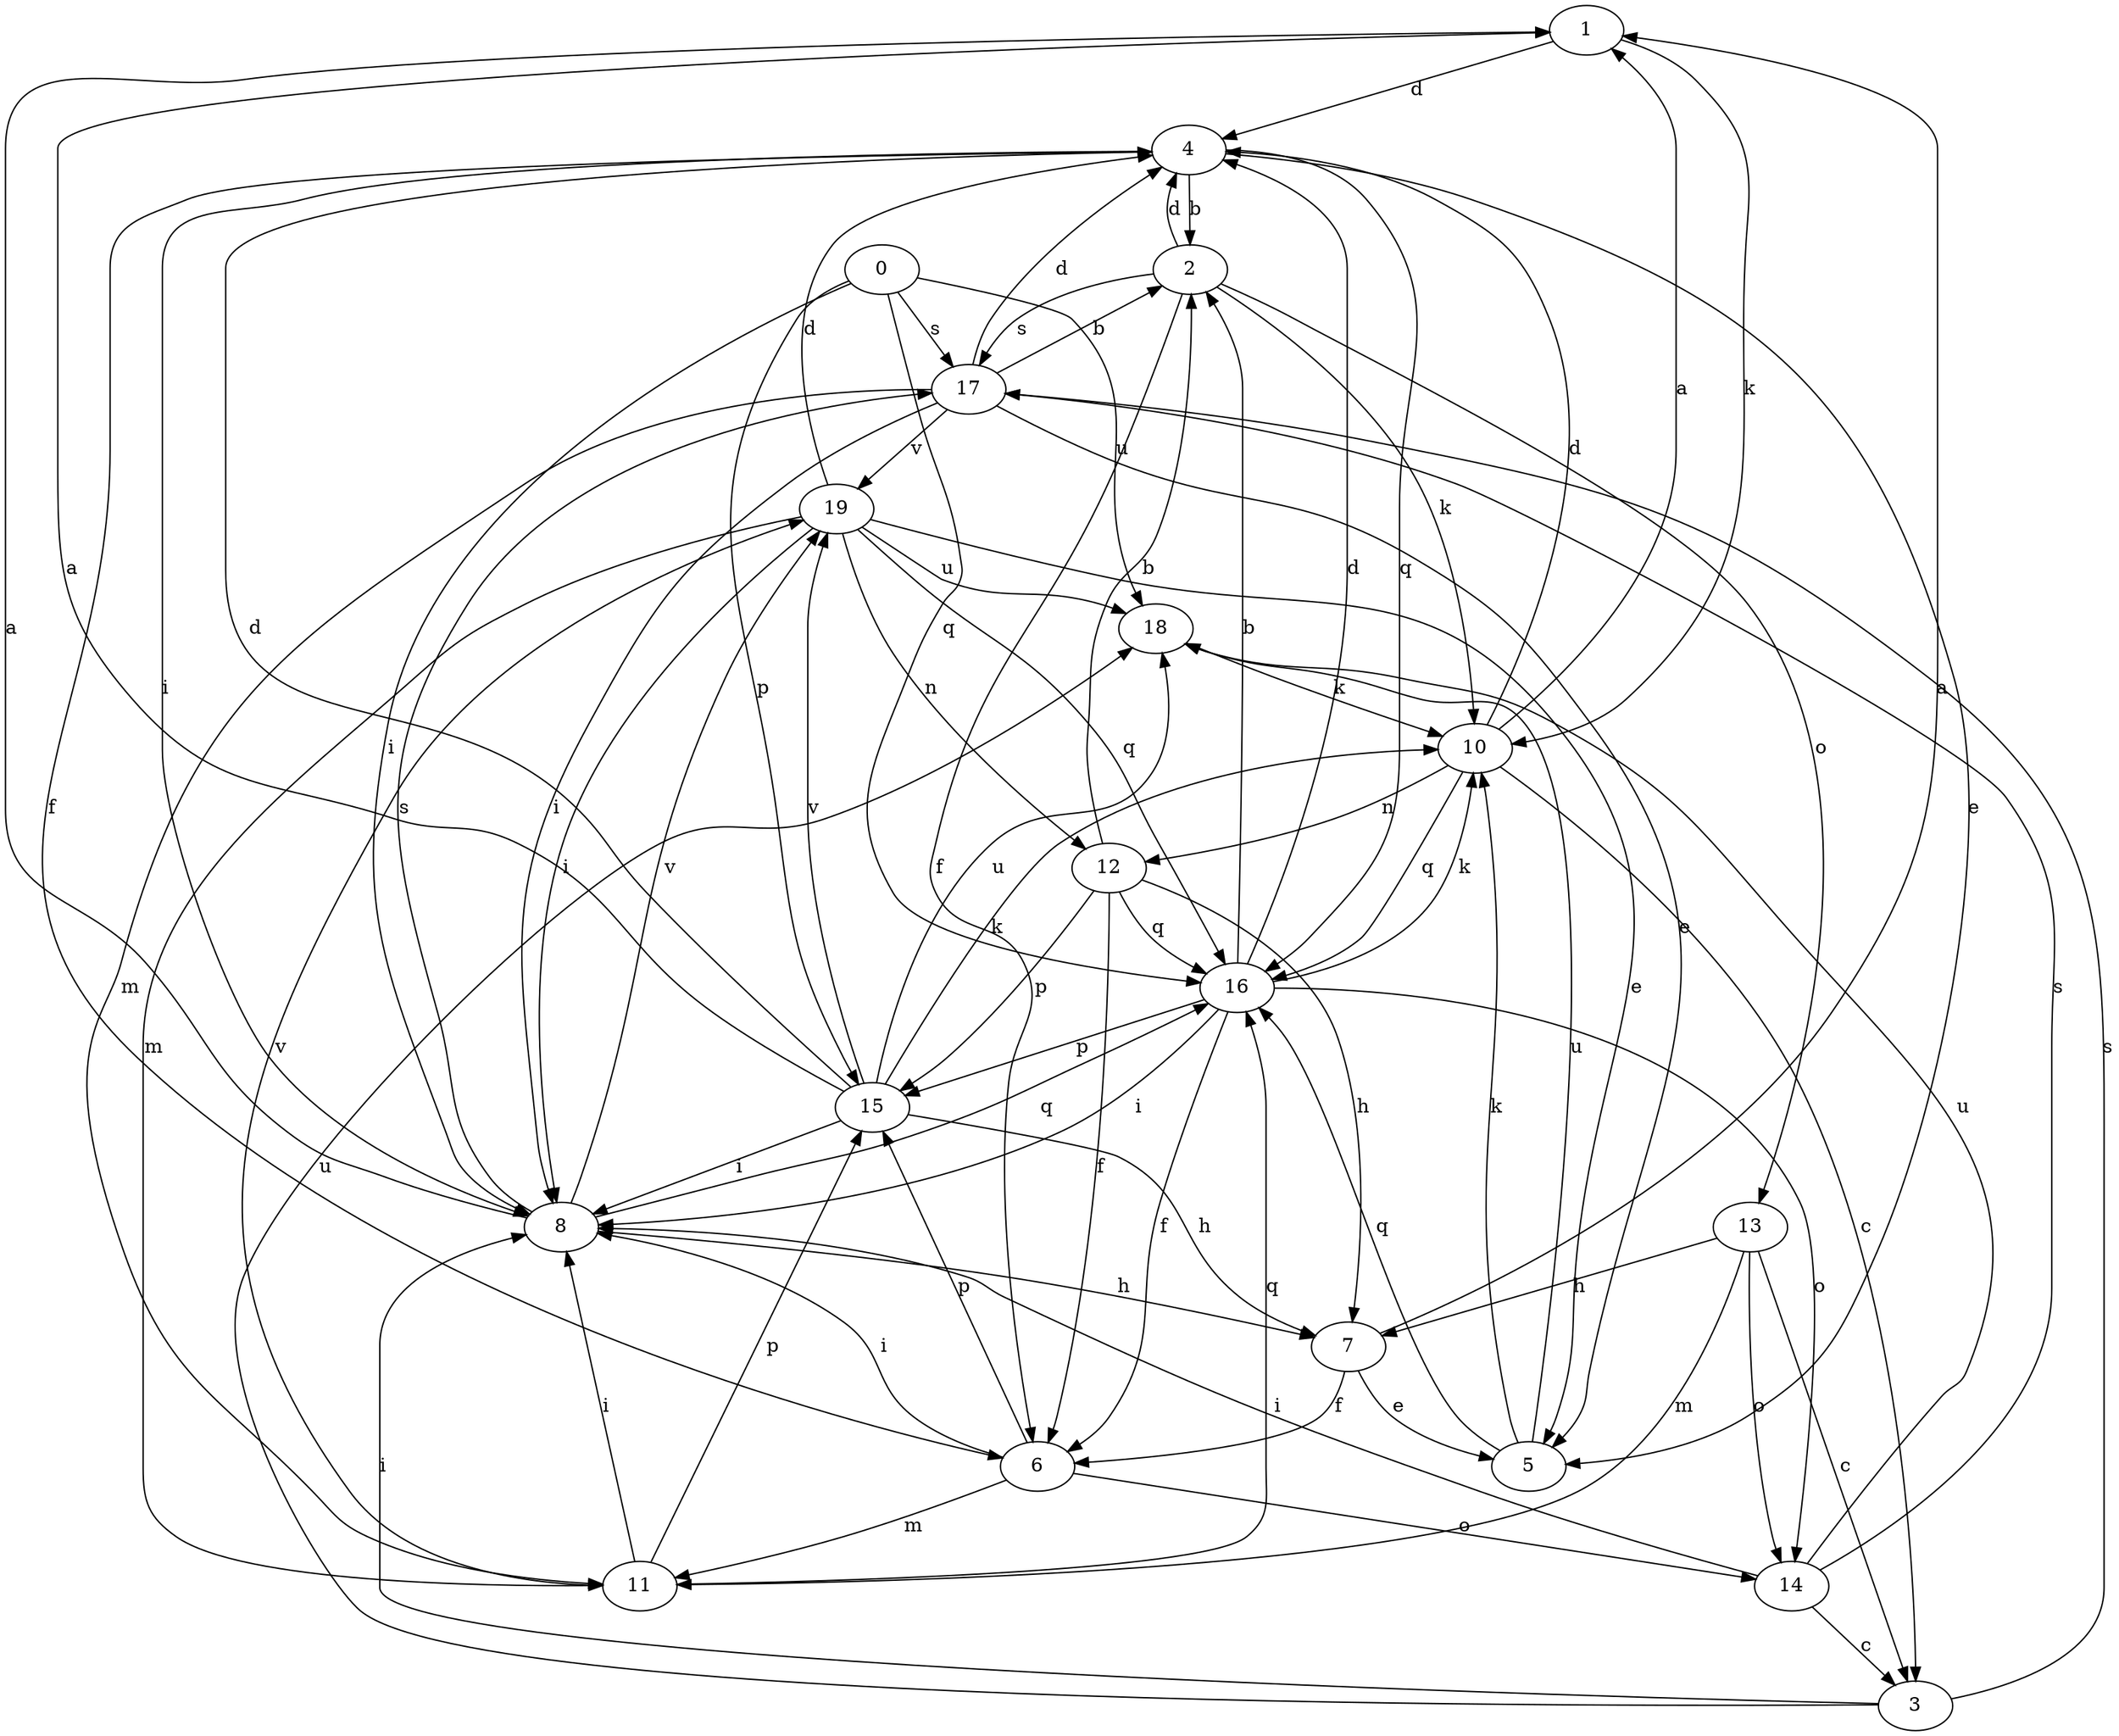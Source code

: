 strict digraph  {
1;
2;
3;
4;
5;
6;
7;
8;
10;
11;
12;
13;
14;
15;
0;
16;
17;
18;
19;
1 -> 4  [label=d];
1 -> 10  [label=k];
2 -> 4  [label=d];
2 -> 6  [label=f];
2 -> 10  [label=k];
2 -> 13  [label=o];
2 -> 17  [label=s];
3 -> 8  [label=i];
3 -> 17  [label=s];
3 -> 18  [label=u];
4 -> 2  [label=b];
4 -> 5  [label=e];
4 -> 6  [label=f];
4 -> 8  [label=i];
4 -> 16  [label=q];
5 -> 10  [label=k];
5 -> 16  [label=q];
5 -> 18  [label=u];
6 -> 8  [label=i];
6 -> 11  [label=m];
6 -> 14  [label=o];
6 -> 15  [label=p];
7 -> 1  [label=a];
7 -> 5  [label=e];
7 -> 6  [label=f];
8 -> 1  [label=a];
8 -> 7  [label=h];
8 -> 16  [label=q];
8 -> 17  [label=s];
8 -> 19  [label=v];
10 -> 1  [label=a];
10 -> 3  [label=c];
10 -> 4  [label=d];
10 -> 12  [label=n];
10 -> 16  [label=q];
11 -> 8  [label=i];
11 -> 15  [label=p];
11 -> 16  [label=q];
11 -> 19  [label=v];
12 -> 2  [label=b];
12 -> 6  [label=f];
12 -> 7  [label=h];
12 -> 15  [label=p];
12 -> 16  [label=q];
13 -> 3  [label=c];
13 -> 7  [label=h];
13 -> 11  [label=m];
13 -> 14  [label=o];
14 -> 3  [label=c];
14 -> 8  [label=i];
14 -> 17  [label=s];
14 -> 18  [label=u];
15 -> 1  [label=a];
15 -> 4  [label=d];
15 -> 7  [label=h];
15 -> 8  [label=i];
15 -> 10  [label=k];
15 -> 18  [label=u];
15 -> 19  [label=v];
0 -> 8  [label=i];
0 -> 15  [label=p];
0 -> 16  [label=q];
0 -> 17  [label=s];
0 -> 18  [label=u];
16 -> 2  [label=b];
16 -> 4  [label=d];
16 -> 6  [label=f];
16 -> 8  [label=i];
16 -> 10  [label=k];
16 -> 14  [label=o];
16 -> 15  [label=p];
17 -> 2  [label=b];
17 -> 4  [label=d];
17 -> 5  [label=e];
17 -> 8  [label=i];
17 -> 11  [label=m];
17 -> 19  [label=v];
18 -> 10  [label=k];
19 -> 4  [label=d];
19 -> 5  [label=e];
19 -> 8  [label=i];
19 -> 11  [label=m];
19 -> 12  [label=n];
19 -> 16  [label=q];
19 -> 18  [label=u];
}
